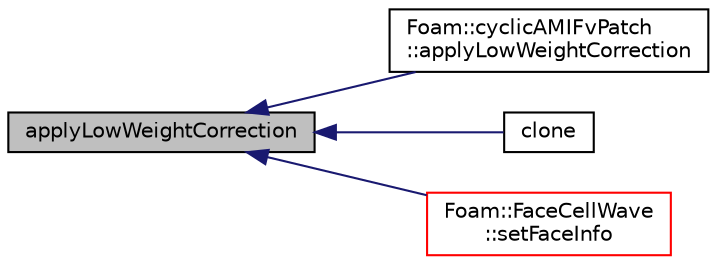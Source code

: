 digraph "applyLowWeightCorrection"
{
  bgcolor="transparent";
  edge [fontname="Helvetica",fontsize="10",labelfontname="Helvetica",labelfontsize="10"];
  node [fontname="Helvetica",fontsize="10",shape=record];
  rankdir="LR";
  Node1 [label="applyLowWeightCorrection",height=0.2,width=0.4,color="black", fillcolor="grey75", style="filled", fontcolor="black"];
  Node1 -> Node2 [dir="back",color="midnightblue",fontsize="10",style="solid",fontname="Helvetica"];
  Node2 [label="Foam::cyclicAMIFvPatch\l::applyLowWeightCorrection",height=0.2,width=0.4,color="black",URL="$a00465.html#adb1575d69ed27da0a04cf9062b7ad38a",tooltip="Return true if applying the low weight correction. "];
  Node1 -> Node3 [dir="back",color="midnightblue",fontsize="10",style="solid",fontname="Helvetica"];
  Node3 [label="clone",height=0.2,width=0.4,color="black",URL="$a00474.html#ab8ac97614cdfea53505e8e163abf004f",tooltip="Construct and return a clone, resetting the face list. "];
  Node1 -> Node4 [dir="back",color="midnightblue",fontsize="10",style="solid",fontname="Helvetica"];
  Node4 [label="Foam::FaceCellWave\l::setFaceInfo",height=0.2,width=0.4,color="red",URL="$a00719.html#a4dfc64d9c6a80650006ac5ab728f95b0",tooltip="Set initial changed faces. "];
}
